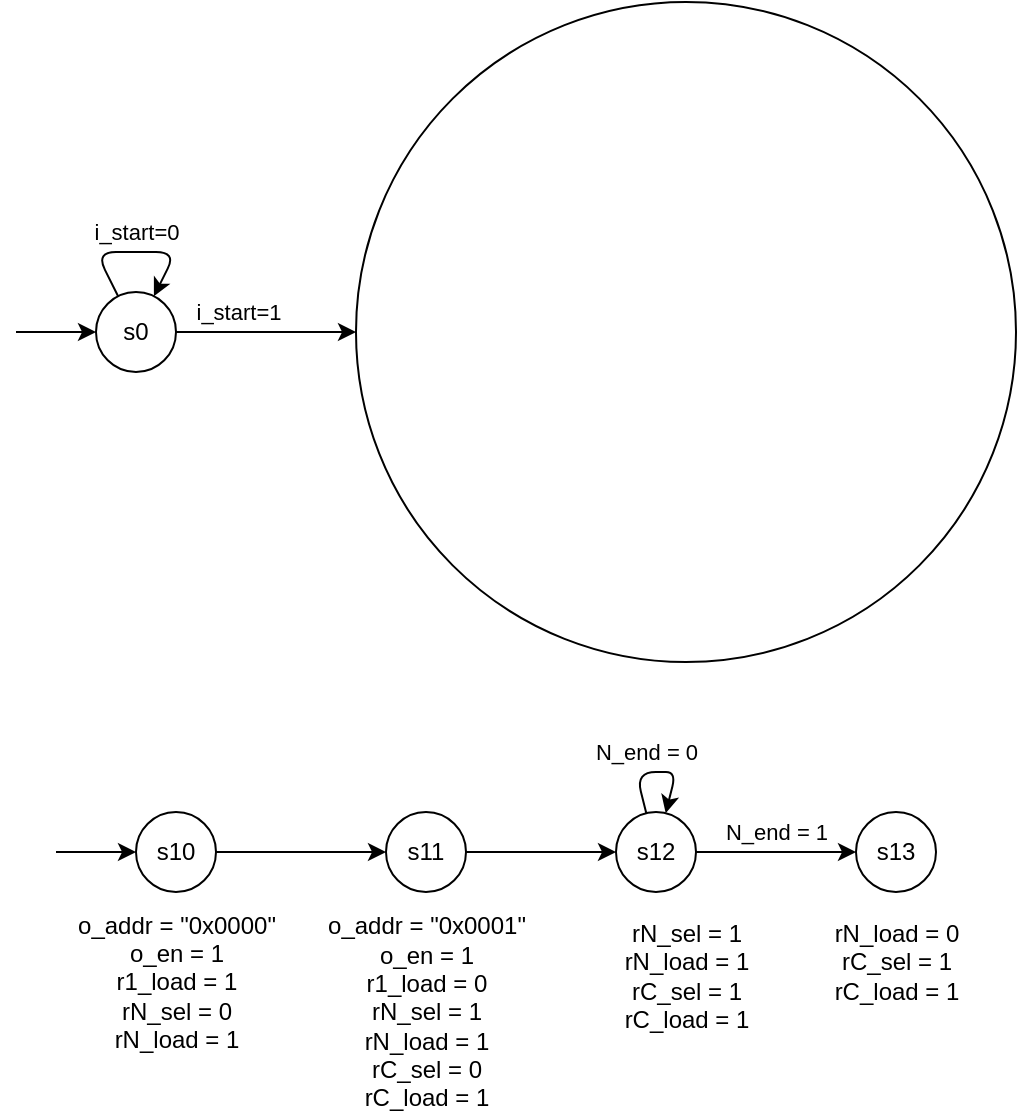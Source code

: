 <mxfile version="14.4.3" type="device"><diagram id="GEUNkzzcjDxArsgtMONy" name="Pagina-1"><mxGraphModel dx="570" dy="599" grid="1" gridSize="10" guides="1" tooltips="1" connect="1" arrows="1" fold="1" page="1" pageScale="1" pageWidth="827" pageHeight="1169" math="0" shadow="0"><root><mxCell id="0"/><mxCell id="1" parent="0"/><mxCell id="4PjBVPu2KA4i-5GEc9D3-2" value="s0" style="ellipse;whiteSpace=wrap;html=1;aspect=fixed;" vertex="1" parent="1"><mxGeometry x="80" y="160" width="40" height="40" as="geometry"/></mxCell><mxCell id="4PjBVPu2KA4i-5GEc9D3-3" value="" style="endArrow=classic;html=1;entryX=0;entryY=0.5;entryDx=0;entryDy=0;" edge="1" parent="1" target="4PjBVPu2KA4i-5GEc9D3-2"><mxGeometry width="50" height="50" relative="1" as="geometry"><mxPoint x="40" y="180" as="sourcePoint"/><mxPoint x="440" y="280" as="targetPoint"/></mxGeometry></mxCell><mxCell id="4PjBVPu2KA4i-5GEc9D3-5" value="i_start=0" style="endArrow=classic;html=1;" edge="1" parent="1" source="4PjBVPu2KA4i-5GEc9D3-2" target="4PjBVPu2KA4i-5GEc9D3-2"><mxGeometry y="10" width="50" height="50" relative="1" as="geometry"><mxPoint x="390" y="330" as="sourcePoint"/><mxPoint x="440" y="280" as="targetPoint"/><Array as="points"><mxPoint x="120" y="140"/></Array><mxPoint as="offset"/></mxGeometry></mxCell><mxCell id="4PjBVPu2KA4i-5GEc9D3-6" value="" style="ellipse;whiteSpace=wrap;html=1;aspect=fixed;" vertex="1" parent="1"><mxGeometry x="210" y="15" width="330" height="330" as="geometry"/></mxCell><mxCell id="4PjBVPu2KA4i-5GEc9D3-7" value="" style="endArrow=classic;html=1;entryX=0;entryY=0.5;entryDx=0;entryDy=0;exitX=1;exitY=0.5;exitDx=0;exitDy=0;" edge="1" parent="1" source="4PjBVPu2KA4i-5GEc9D3-2" target="4PjBVPu2KA4i-5GEc9D3-6"><mxGeometry width="50" height="50" relative="1" as="geometry"><mxPoint x="50" y="190" as="sourcePoint"/><mxPoint x="90" y="190" as="targetPoint"/></mxGeometry></mxCell><mxCell id="4PjBVPu2KA4i-5GEc9D3-8" value="i_start=1" style="edgeLabel;html=1;align=center;verticalAlign=middle;resizable=0;points=[];" vertex="1" connectable="0" parent="4PjBVPu2KA4i-5GEc9D3-7"><mxGeometry x="-0.32" y="2" relative="1" as="geometry"><mxPoint y="-8" as="offset"/></mxGeometry></mxCell><mxCell id="4PjBVPu2KA4i-5GEc9D3-9" value="s10" style="ellipse;whiteSpace=wrap;html=1;aspect=fixed;" vertex="1" parent="1"><mxGeometry x="100" y="420" width="40" height="40" as="geometry"/></mxCell><mxCell id="4PjBVPu2KA4i-5GEc9D3-10" value="" style="endArrow=classic;html=1;entryX=0;entryY=0.5;entryDx=0;entryDy=0;" edge="1" parent="1" target="4PjBVPu2KA4i-5GEc9D3-9"><mxGeometry width="50" height="50" relative="1" as="geometry"><mxPoint x="60" y="440" as="sourcePoint"/><mxPoint x="50" y="405" as="targetPoint"/></mxGeometry></mxCell><mxCell id="4PjBVPu2KA4i-5GEc9D3-11" value="o_addr = &quot;0x0000&quot;&lt;br&gt;o_en = 1&lt;br&gt;r1_load = 1&lt;br&gt;rN_sel = 0&lt;br&gt;rN_load = 1" style="text;html=1;align=center;verticalAlign=middle;resizable=0;points=[];autosize=1;" vertex="1" parent="1"><mxGeometry x="65" y="470" width="110" height="70" as="geometry"/></mxCell><mxCell id="4PjBVPu2KA4i-5GEc9D3-12" value="s11" style="ellipse;whiteSpace=wrap;html=1;aspect=fixed;" vertex="1" parent="1"><mxGeometry x="225" y="420" width="40" height="40" as="geometry"/></mxCell><mxCell id="4PjBVPu2KA4i-5GEc9D3-13" value="" style="endArrow=classic;html=1;" edge="1" parent="1" source="4PjBVPu2KA4i-5GEc9D3-9" target="4PjBVPu2KA4i-5GEc9D3-12"><mxGeometry width="50" height="50" relative="1" as="geometry"><mxPoint x="70" y="450" as="sourcePoint"/><mxPoint x="110" y="450" as="targetPoint"/></mxGeometry></mxCell><mxCell id="4PjBVPu2KA4i-5GEc9D3-14" value="o_addr = &quot;0x0001&quot;&lt;br&gt;o_en = 1&lt;br&gt;r1_load = 0&lt;br&gt;rN_sel = 1&lt;br&gt;rN_load = 1&lt;br&gt;rC_sel = 0&lt;br&gt;rC_load = 1" style="text;html=1;align=center;verticalAlign=middle;resizable=0;points=[];autosize=1;" vertex="1" parent="1"><mxGeometry x="190" y="470" width="110" height="100" as="geometry"/></mxCell><mxCell id="4PjBVPu2KA4i-5GEc9D3-15" value="" style="endArrow=classic;html=1;" edge="1" parent="1" source="4PjBVPu2KA4i-5GEc9D3-12" target="4PjBVPu2KA4i-5GEc9D3-16"><mxGeometry width="50" height="50" relative="1" as="geometry"><mxPoint x="332.5" y="430" as="sourcePoint"/><mxPoint x="340" y="439" as="targetPoint"/></mxGeometry></mxCell><mxCell id="4PjBVPu2KA4i-5GEc9D3-16" value="s12" style="ellipse;whiteSpace=wrap;html=1;aspect=fixed;" vertex="1" parent="1"><mxGeometry x="340" y="420" width="40" height="40" as="geometry"/></mxCell><mxCell id="4PjBVPu2KA4i-5GEc9D3-18" value="&lt;br&gt;rN_sel = 1&lt;br&gt;rN_load = 1&lt;br&gt;rC_sel = 1&lt;br&gt;rC_load = 1" style="text;html=1;align=center;verticalAlign=middle;resizable=0;points=[];autosize=1;" vertex="1" parent="1"><mxGeometry x="335" y="460" width="80" height="70" as="geometry"/></mxCell><mxCell id="4PjBVPu2KA4i-5GEc9D3-19" value="N_end = 0" style="endArrow=classic;html=1;" edge="1" parent="1" source="4PjBVPu2KA4i-5GEc9D3-16" target="4PjBVPu2KA4i-5GEc9D3-16"><mxGeometry x="-0.155" y="10" width="50" height="50" relative="1" as="geometry"><mxPoint x="414" y="410" as="sourcePoint"/><mxPoint x="489" y="410" as="targetPoint"/><Array as="points"><mxPoint x="370" y="400"/></Array><mxPoint as="offset"/></mxGeometry></mxCell><mxCell id="4PjBVPu2KA4i-5GEc9D3-20" value="s13" style="ellipse;whiteSpace=wrap;html=1;aspect=fixed;" vertex="1" parent="1"><mxGeometry x="460" y="420" width="40" height="40" as="geometry"/></mxCell><mxCell id="4PjBVPu2KA4i-5GEc9D3-21" value="N_end = 1" style="endArrow=classic;html=1;" edge="1" parent="1" source="4PjBVPu2KA4i-5GEc9D3-16" target="4PjBVPu2KA4i-5GEc9D3-20"><mxGeometry y="10" width="50" height="50" relative="1" as="geometry"><mxPoint x="275" y="450" as="sourcePoint"/><mxPoint x="350" y="450" as="targetPoint"/><mxPoint as="offset"/></mxGeometry></mxCell><mxCell id="4PjBVPu2KA4i-5GEc9D3-22" value="rN_load = 0&lt;br&gt;rC_sel = 1&lt;br&gt;rC_load = 1" style="text;html=1;align=center;verticalAlign=middle;resizable=0;points=[];autosize=1;" vertex="1" parent="1"><mxGeometry x="440" y="470" width="80" height="50" as="geometry"/></mxCell></root></mxGraphModel></diagram></mxfile>